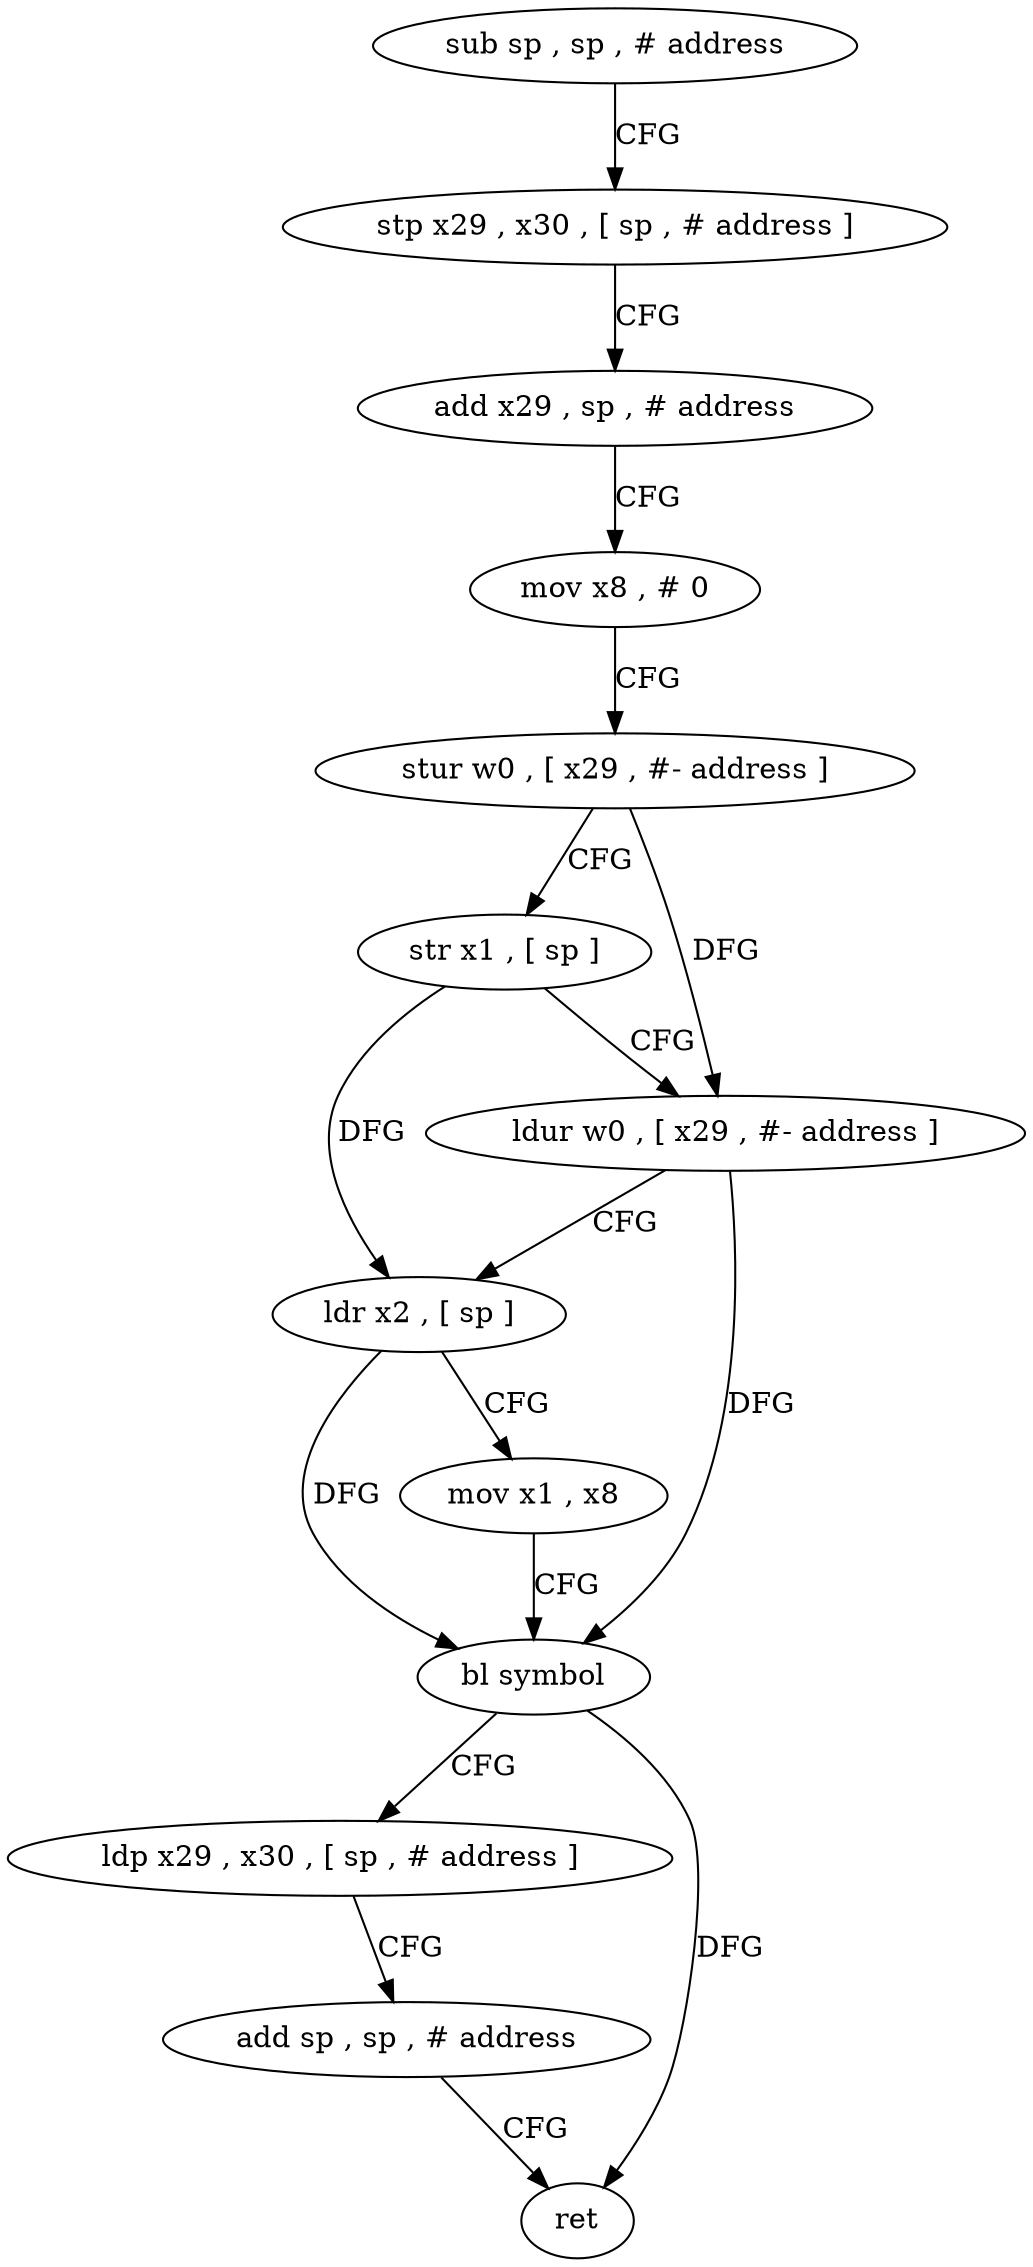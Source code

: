 digraph "func" {
"4258600" [label = "sub sp , sp , # address" ]
"4258604" [label = "stp x29 , x30 , [ sp , # address ]" ]
"4258608" [label = "add x29 , sp , # address" ]
"4258612" [label = "mov x8 , # 0" ]
"4258616" [label = "stur w0 , [ x29 , #- address ]" ]
"4258620" [label = "str x1 , [ sp ]" ]
"4258624" [label = "ldur w0 , [ x29 , #- address ]" ]
"4258628" [label = "ldr x2 , [ sp ]" ]
"4258632" [label = "mov x1 , x8" ]
"4258636" [label = "bl symbol" ]
"4258640" [label = "ldp x29 , x30 , [ sp , # address ]" ]
"4258644" [label = "add sp , sp , # address" ]
"4258648" [label = "ret" ]
"4258600" -> "4258604" [ label = "CFG" ]
"4258604" -> "4258608" [ label = "CFG" ]
"4258608" -> "4258612" [ label = "CFG" ]
"4258612" -> "4258616" [ label = "CFG" ]
"4258616" -> "4258620" [ label = "CFG" ]
"4258616" -> "4258624" [ label = "DFG" ]
"4258620" -> "4258624" [ label = "CFG" ]
"4258620" -> "4258628" [ label = "DFG" ]
"4258624" -> "4258628" [ label = "CFG" ]
"4258624" -> "4258636" [ label = "DFG" ]
"4258628" -> "4258632" [ label = "CFG" ]
"4258628" -> "4258636" [ label = "DFG" ]
"4258632" -> "4258636" [ label = "CFG" ]
"4258636" -> "4258640" [ label = "CFG" ]
"4258636" -> "4258648" [ label = "DFG" ]
"4258640" -> "4258644" [ label = "CFG" ]
"4258644" -> "4258648" [ label = "CFG" ]
}
